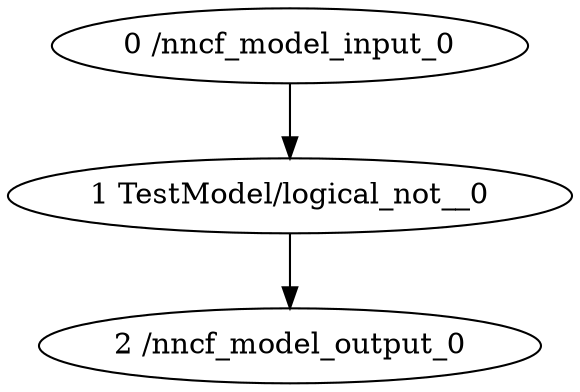 strict digraph  {
"0 /nncf_model_input_0" [id=0, type=nncf_model_input];
"1 TestModel/logical_not__0" [id=1, type=logical_not_];
"2 /nncf_model_output_0" [id=2, type=nncf_model_output];
"0 /nncf_model_input_0" -> "1 TestModel/logical_not__0";
"1 TestModel/logical_not__0" -> "2 /nncf_model_output_0";
}
